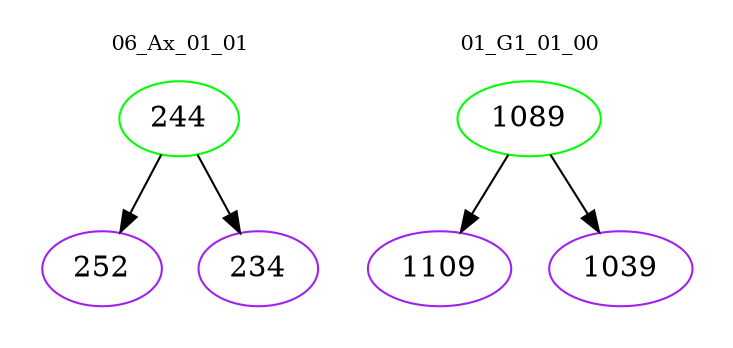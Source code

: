 digraph{
subgraph cluster_0 {
color = white
label = "06_Ax_01_01";
fontsize=10;
T0_244 [label="244", color="green"]
T0_244 -> T0_252 [color="black"]
T0_252 [label="252", color="purple"]
T0_244 -> T0_234 [color="black"]
T0_234 [label="234", color="purple"]
}
subgraph cluster_1 {
color = white
label = "01_G1_01_00";
fontsize=10;
T1_1089 [label="1089", color="green"]
T1_1089 -> T1_1109 [color="black"]
T1_1109 [label="1109", color="purple"]
T1_1089 -> T1_1039 [color="black"]
T1_1039 [label="1039", color="purple"]
}
}
